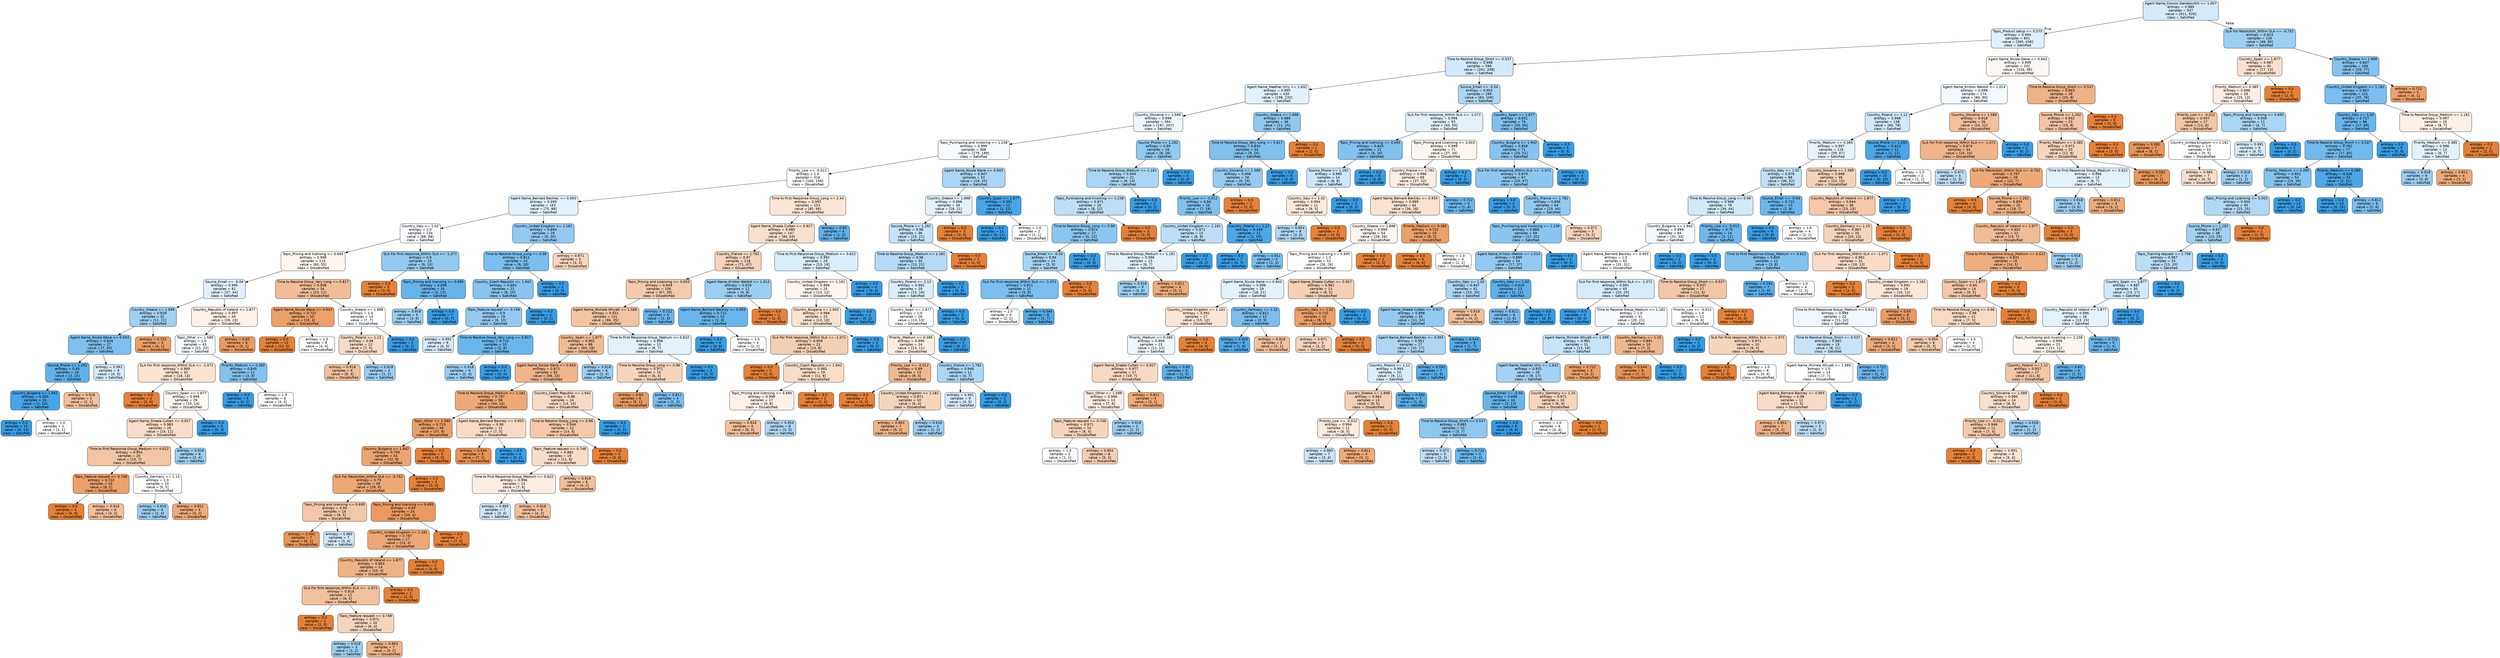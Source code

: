 digraph Tree {
node [shape=box, style="filled, rounded", color="black", fontname="helvetica"] ;
edge [fontname="helvetica"] ;
0 [label="Agent Name_Connor Danielovitch <= 1.007\nentropy = 0.989\nsamples = 937\nvalue = [411, 526]\nclass = Satisfied", fillcolor="#d4eaf9"] ;
1 [label="Topic_Product setup <= 0.575\nentropy = 0.994\nsamples = 801\nvalue = [365, 436]\nclass = Satisfied", fillcolor="#dfeffb"] ;
0 -> 1 [labeldistance=2.5, labelangle=45, headlabel="True"] ;
2 [label="Time to Resolve Group_Short <= 0.537\nentropy = 0.988\nsamples = 599\nvalue = [261, 338]\nclass = Satisfied", fillcolor="#d2e9f9"] ;
1 -> 2 ;
3 [label="Agent Name_Heather Urry <= 1.632\nentropy = 0.995\nsamples = 430\nvalue = [198, 232]\nclass = Satisfied", fillcolor="#e2f1fb"] ;
2 -> 3 ;
4 [label="Country_Slovenia <= 1.589\nentropy = 0.998\nsamples = 394\nvalue = [187, 207]\nclass = Satisfied", fillcolor="#ecf6fc"] ;
3 -> 4 ;
5 [label="Topic_Purchasing and invoicing <= 1.238\nentropy = 0.999\nsamples = 368\nvalue = [179, 189]\nclass = Satisfied", fillcolor="#f5fafe"] ;
4 -> 5 ;
6 [label="Priority_Low <= -0.012\nentropy = 1.0\nsamples = 316\nvalue = [160, 156]\nclass = Dissatisfied", fillcolor="#fefcfa"] ;
5 -> 6 ;
7 [label="Agent Name_Bernard Beckley <= 0.955\nentropy = 0.995\nsamples = 163\nvalue = [75, 88]\nclass = Satisfied", fillcolor="#e2f1fb"] ;
6 -> 7 ;
8 [label="Country_Italy <= 1.02\nentropy = 1.0\nsamples = 134\nvalue = [66, 68]\nclass = Satisfied", fillcolor="#f9fcfe"] ;
7 -> 8 ;
9 [label="Topic_Pricing and licensing <= 0.695\nentropy = 0.999\nsamples = 115\nvalue = [60, 55]\nclass = Dissatisfied", fillcolor="#fdf5ef"] ;
8 -> 9 ;
10 [label="Source_Email <= -0.04\nentropy = 0.995\nsamples = 81\nvalue = [37, 44]\nclass = Satisfied", fillcolor="#e0effb"] ;
9 -> 10 ;
11 [label="Country_Greece <= 1.898\nentropy = 0.928\nsamples = 32\nvalue = [11, 21]\nclass = Satisfied", fillcolor="#a1d0f3"] ;
10 -> 11 ;
12 [label="Agent Name_Nicola Wane <= 0.943\nentropy = 0.826\nsamples = 27\nvalue = [7, 20]\nclass = Satisfied", fillcolor="#7ebfee"] ;
11 -> 12 ;
13 [label="Source_Phone <= 1.292\nentropy = 0.65\nsamples = 18\nvalue = [3, 15]\nclass = Satisfied", fillcolor="#61b1ea"] ;
12 -> 13 ;
14 [label="Country_Bulgaria <= 1.942\nentropy = 0.353\nsamples = 15\nvalue = [1, 14]\nclass = Satisfied", fillcolor="#47a4e7"] ;
13 -> 14 ;
15 [label="entropy = 0.0\nsamples = 13\nvalue = [0, 13]\nclass = Satisfied", fillcolor="#399de5"] ;
14 -> 15 ;
16 [label="entropy = 1.0\nsamples = 2\nvalue = [1, 1]\nclass = Dissatisfied", fillcolor="#ffffff"] ;
14 -> 16 ;
17 [label="entropy = 0.918\nsamples = 3\nvalue = [2, 1]\nclass = Dissatisfied", fillcolor="#f2c09c"] ;
13 -> 17 ;
18 [label="entropy = 0.991\nsamples = 9\nvalue = [4, 5]\nclass = Satisfied", fillcolor="#d7ebfa"] ;
12 -> 18 ;
19 [label="entropy = 0.722\nsamples = 5\nvalue = [4, 1]\nclass = Dissatisfied", fillcolor="#eca06a"] ;
11 -> 19 ;
20 [label="Country_Republic of Ireland <= 1.877\nentropy = 0.997\nsamples = 49\nvalue = [26, 23]\nclass = Dissatisfied", fillcolor="#fcf0e8"] ;
10 -> 20 ;
21 [label="Topic_Other <= 1.589\nentropy = 1.0\nsamples = 43\nvalue = [21, 22]\nclass = Satisfied", fillcolor="#f6fbfe"] ;
20 -> 21 ;
22 [label="SLA For first response_Within SLA <= -1.071\nentropy = 0.989\nsamples = 32\nvalue = [18, 14]\nclass = Dissatisfied", fillcolor="#f9e3d3"] ;
21 -> 22 ;
23 [label="entropy = 0.0\nsamples = 3\nvalue = [3, 0]\nclass = Dissatisfied", fillcolor="#e58139"] ;
22 -> 23 ;
24 [label="Country_Spain <= 1.877\nentropy = 0.999\nsamples = 29\nvalue = [15, 14]\nclass = Dissatisfied", fillcolor="#fdf7f2"] ;
22 -> 24 ;
25 [label="Agent Name_Sheela Cutten <= 0.927\nentropy = 0.983\nsamples = 26\nvalue = [15, 11]\nclass = Dissatisfied", fillcolor="#f8ddca"] ;
24 -> 25 ;
26 [label="Time to First Response Group_Medium <= 0.622\nentropy = 0.934\nsamples = 20\nvalue = [13, 7]\nclass = Dissatisfied", fillcolor="#f3c5a4"] ;
25 -> 26 ;
27 [label="Topic_Feature request <= 0.748\nentropy = 0.722\nsamples = 10\nvalue = [8, 2]\nclass = Dissatisfied", fillcolor="#eca06a"] ;
26 -> 27 ;
28 [label="entropy = 0.0\nsamples = 4\nvalue = [4, 0]\nclass = Dissatisfied", fillcolor="#e58139"] ;
27 -> 28 ;
29 [label="entropy = 0.918\nsamples = 6\nvalue = [4, 2]\nclass = Dissatisfied", fillcolor="#f2c09c"] ;
27 -> 29 ;
30 [label="Country_Germany <= 1.15\nentropy = 1.0\nsamples = 10\nvalue = [5, 5]\nclass = Dissatisfied", fillcolor="#ffffff"] ;
26 -> 30 ;
31 [label="entropy = 0.918\nsamples = 6\nvalue = [2, 4]\nclass = Satisfied", fillcolor="#9ccef2"] ;
30 -> 31 ;
32 [label="entropy = 0.811\nsamples = 4\nvalue = [3, 1]\nclass = Dissatisfied", fillcolor="#eeab7b"] ;
30 -> 32 ;
33 [label="entropy = 0.918\nsamples = 6\nvalue = [2, 4]\nclass = Satisfied", fillcolor="#9ccef2"] ;
25 -> 33 ;
34 [label="entropy = 0.0\nsamples = 3\nvalue = [0, 3]\nclass = Satisfied", fillcolor="#399de5"] ;
24 -> 34 ;
35 [label="Priority_Medium <= 0.385\nentropy = 0.845\nsamples = 11\nvalue = [3, 8]\nclass = Satisfied", fillcolor="#83c2ef"] ;
21 -> 35 ;
36 [label="entropy = 0.0\nsamples = 5\nvalue = [0, 5]\nclass = Satisfied", fillcolor="#399de5"] ;
35 -> 36 ;
37 [label="entropy = 1.0\nsamples = 6\nvalue = [3, 3]\nclass = Dissatisfied", fillcolor="#ffffff"] ;
35 -> 37 ;
38 [label="entropy = 0.65\nsamples = 6\nvalue = [5, 1]\nclass = Dissatisfied", fillcolor="#ea9a61"] ;
20 -> 38 ;
39 [label="Time to Resolve Group_Very Long <= 0.817\nentropy = 0.908\nsamples = 34\nvalue = [23, 11]\nclass = Dissatisfied", fillcolor="#f1bd98"] ;
9 -> 39 ;
40 [label="Agent Name_Nicola Wane <= 0.943\nentropy = 0.722\nsamples = 20\nvalue = [16, 4]\nclass = Dissatisfied", fillcolor="#eca06a"] ;
39 -> 40 ;
41 [label="entropy = 0.0\nsamples = 12\nvalue = [12, 0]\nclass = Dissatisfied", fillcolor="#e58139"] ;
40 -> 41 ;
42 [label="entropy = 1.0\nsamples = 8\nvalue = [4, 4]\nclass = Dissatisfied", fillcolor="#ffffff"] ;
40 -> 42 ;
43 [label="Country_Greece <= 1.898\nentropy = 1.0\nsamples = 14\nvalue = [7, 7]\nclass = Dissatisfied", fillcolor="#ffffff"] ;
39 -> 43 ;
44 [label="Country_Poland <= 1.12\nentropy = 0.98\nsamples = 12\nvalue = [7, 5]\nclass = Dissatisfied", fillcolor="#f8dbc6"] ;
43 -> 44 ;
45 [label="entropy = 0.918\nsamples = 9\nvalue = [6, 3]\nclass = Dissatisfied", fillcolor="#f2c09c"] ;
44 -> 45 ;
46 [label="entropy = 0.918\nsamples = 3\nvalue = [1, 2]\nclass = Satisfied", fillcolor="#9ccef2"] ;
44 -> 46 ;
47 [label="entropy = 0.0\nsamples = 2\nvalue = [0, 2]\nclass = Satisfied", fillcolor="#399de5"] ;
43 -> 47 ;
48 [label="SLA For first response_Within SLA <= -1.071\nentropy = 0.9\nsamples = 19\nvalue = [6, 13]\nclass = Satisfied", fillcolor="#94caf1"] ;
8 -> 48 ;
49 [label="entropy = 0.0\nsamples = 3\nvalue = [3, 0]\nclass = Dissatisfied", fillcolor="#e58139"] ;
48 -> 49 ;
50 [label="Topic_Pricing and licensing <= 0.695\nentropy = 0.696\nsamples = 16\nvalue = [3, 13]\nclass = Satisfied", fillcolor="#67b4eb"] ;
48 -> 50 ;
51 [label="entropy = 0.918\nsamples = 9\nvalue = [3, 6]\nclass = Satisfied", fillcolor="#9ccef2"] ;
50 -> 51 ;
52 [label="entropy = 0.0\nsamples = 7\nvalue = [0, 7]\nclass = Satisfied", fillcolor="#399de5"] ;
50 -> 52 ;
53 [label="Country_United Kingdom <= 1.181\nentropy = 0.894\nsamples = 29\nvalue = [9, 20]\nclass = Satisfied", fillcolor="#92c9f1"] ;
7 -> 53 ;
54 [label="Time to Resolve Group_Long <= 0.96\nentropy = 0.811\nsamples = 24\nvalue = [6, 18]\nclass = Satisfied", fillcolor="#7bbeee"] ;
53 -> 54 ;
55 [label="Country_Czech Republic <= 1.942\nentropy = 0.863\nsamples = 21\nvalue = [6, 15]\nclass = Satisfied", fillcolor="#88c4ef"] ;
54 -> 55 ;
56 [label="Topic_Feature request <= 0.748\nentropy = 0.9\nsamples = 19\nvalue = [6, 13]\nclass = Satisfied", fillcolor="#94caf1"] ;
55 -> 56 ;
57 [label="entropy = 0.991\nsamples = 9\nvalue = [4, 5]\nclass = Satisfied", fillcolor="#d7ebfa"] ;
56 -> 57 ;
58 [label="Time to Resolve Group_Very Long <= 0.817\nentropy = 0.722\nsamples = 10\nvalue = [2, 8]\nclass = Satisfied", fillcolor="#6ab6ec"] ;
56 -> 58 ;
59 [label="entropy = 0.918\nsamples = 6\nvalue = [2, 4]\nclass = Satisfied", fillcolor="#9ccef2"] ;
58 -> 59 ;
60 [label="entropy = 0.0\nsamples = 4\nvalue = [0, 4]\nclass = Satisfied", fillcolor="#399de5"] ;
58 -> 60 ;
61 [label="entropy = 0.0\nsamples = 2\nvalue = [0, 2]\nclass = Satisfied", fillcolor="#399de5"] ;
55 -> 61 ;
62 [label="entropy = 0.0\nsamples = 3\nvalue = [0, 3]\nclass = Satisfied", fillcolor="#399de5"] ;
54 -> 62 ;
63 [label="entropy = 0.971\nsamples = 5\nvalue = [3, 2]\nclass = Dissatisfied", fillcolor="#f6d5bd"] ;
53 -> 63 ;
64 [label="Time to First Response Group_Long <= 2.44\nentropy = 0.991\nsamples = 153\nvalue = [85, 68]\nclass = Dissatisfied", fillcolor="#fae6d7"] ;
6 -> 64 ;
65 [label="Agent Name_Sheela Cutten <= 0.927\nentropy = 0.985\nsamples = 147\nvalue = [84, 63]\nclass = Dissatisfied", fillcolor="#f8e0ce"] ;
64 -> 65 ;
66 [label="Country_France <= 1.781\nentropy = 0.97\nsamples = 118\nvalue = [71, 47]\nclass = Dissatisfied", fillcolor="#f6d4bc"] ;
65 -> 66 ;
67 [label="Topic_Pricing and Licensing <= 3.003\nentropy = 0.949\nsamples = 106\nvalue = [67, 39]\nclass = Dissatisfied", fillcolor="#f4caac"] ;
66 -> 67 ;
68 [label="Agent Name_Michele Whyatt <= 1.589\nentropy = 0.931\nsamples = 101\nvalue = [66, 35]\nclass = Dissatisfied", fillcolor="#f3c4a2"] ;
67 -> 68 ;
69 [label="Country_Spain <= 1.877\nentropy = 0.902\nsamples = 88\nvalue = [60, 28]\nclass = Dissatisfied", fillcolor="#f1bc95"] ;
68 -> 69 ;
70 [label="Agent Name_Nicola Wane <= 0.943\nentropy = 0.872\nsamples = 82\nvalue = [58, 24]\nclass = Dissatisfied", fillcolor="#f0b58b"] ;
69 -> 70 ;
71 [label="Time to Resolve Group_Medium <= 1.181\nentropy = 0.797\nsamples = 58\nvalue = [44, 14]\nclass = Dissatisfied", fillcolor="#eda978"] ;
70 -> 71 ;
72 [label="Topic_Other <= 1.589\nentropy = 0.713\nsamples = 46\nvalue = [37, 9]\nclass = Dissatisfied", fillcolor="#eba069"] ;
71 -> 72 ;
73 [label="Country_Bulgaria <= 1.942\nentropy = 0.759\nsamples = 41\nvalue = [32, 9]\nclass = Dissatisfied", fillcolor="#eca471"] ;
72 -> 73 ;
74 [label="SLA For Resolution_Within SLA <= -0.752\nentropy = 0.79\nsamples = 38\nvalue = [29, 9]\nclass = Dissatisfied", fillcolor="#eda876"] ;
73 -> 74 ;
75 [label="Topic_Pricing and licensing <= 0.695\nentropy = 0.94\nsamples = 14\nvalue = [9, 5]\nclass = Dissatisfied", fillcolor="#f3c7a7"] ;
74 -> 75 ;
76 [label="entropy = 0.592\nsamples = 7\nvalue = [6, 1]\nclass = Dissatisfied", fillcolor="#e9965a"] ;
75 -> 76 ;
77 [label="entropy = 0.985\nsamples = 7\nvalue = [3, 4]\nclass = Satisfied", fillcolor="#cee6f8"] ;
75 -> 77 ;
78 [label="Topic_Pricing and licensing <= 0.695\nentropy = 0.65\nsamples = 24\nvalue = [20, 4]\nclass = Dissatisfied", fillcolor="#ea9a61"] ;
74 -> 78 ;
79 [label="Country_United Kingdom <= 1.181\nentropy = 0.787\nsamples = 17\nvalue = [13, 4]\nclass = Dissatisfied", fillcolor="#eda876"] ;
78 -> 79 ;
80 [label="Country_Republic of Ireland <= 1.877\nentropy = 0.863\nsamples = 14\nvalue = [10, 4]\nclass = Dissatisfied", fillcolor="#efb388"] ;
79 -> 80 ;
81 [label="SLA For first response_Within SLA <= -1.071\nentropy = 0.918\nsamples = 12\nvalue = [8, 4]\nclass = Dissatisfied", fillcolor="#f2c09c"] ;
80 -> 81 ;
82 [label="entropy = 0.0\nsamples = 2\nvalue = [2, 0]\nclass = Dissatisfied", fillcolor="#e58139"] ;
81 -> 82 ;
83 [label="Topic_Feature request <= 0.748\nentropy = 0.971\nsamples = 10\nvalue = [6, 4]\nclass = Dissatisfied", fillcolor="#f6d5bd"] ;
81 -> 83 ;
84 [label="entropy = 0.918\nsamples = 3\nvalue = [1, 2]\nclass = Satisfied", fillcolor="#9ccef2"] ;
83 -> 84 ;
85 [label="entropy = 0.863\nsamples = 7\nvalue = [5, 2]\nclass = Dissatisfied", fillcolor="#efb388"] ;
83 -> 85 ;
86 [label="entropy = 0.0\nsamples = 2\nvalue = [2, 0]\nclass = Dissatisfied", fillcolor="#e58139"] ;
80 -> 86 ;
87 [label="entropy = 0.0\nsamples = 3\nvalue = [3, 0]\nclass = Dissatisfied", fillcolor="#e58139"] ;
79 -> 87 ;
88 [label="entropy = 0.0\nsamples = 7\nvalue = [7, 0]\nclass = Dissatisfied", fillcolor="#e58139"] ;
78 -> 88 ;
89 [label="entropy = 0.0\nsamples = 3\nvalue = [3, 0]\nclass = Dissatisfied", fillcolor="#e58139"] ;
73 -> 89 ;
90 [label="entropy = 0.0\nsamples = 5\nvalue = [5, 0]\nclass = Dissatisfied", fillcolor="#e58139"] ;
72 -> 90 ;
91 [label="Agent Name_Bernard Beckley <= 0.955\nentropy = 0.98\nsamples = 12\nvalue = [7, 5]\nclass = Dissatisfied", fillcolor="#f8dbc6"] ;
71 -> 91 ;
92 [label="entropy = 0.544\nsamples = 8\nvalue = [7, 1]\nclass = Dissatisfied", fillcolor="#e99355"] ;
91 -> 92 ;
93 [label="entropy = 0.0\nsamples = 4\nvalue = [0, 4]\nclass = Satisfied", fillcolor="#399de5"] ;
91 -> 93 ;
94 [label="Country_Czech Republic <= 1.942\nentropy = 0.98\nsamples = 24\nvalue = [14, 10]\nclass = Dissatisfied", fillcolor="#f8dbc6"] ;
70 -> 94 ;
95 [label="Time to Resolve Group_Long <= 0.96\nentropy = 0.946\nsamples = 22\nvalue = [14, 8]\nclass = Dissatisfied", fillcolor="#f4c9aa"] ;
94 -> 95 ;
96 [label="Topic_Feature request <= 0.748\nentropy = 0.982\nsamples = 19\nvalue = [11, 8]\nclass = Dissatisfied", fillcolor="#f8ddc9"] ;
95 -> 96 ;
97 [label="Time to First Response Group_Medium <= 0.622\nentropy = 0.996\nsamples = 13\nvalue = [7, 6]\nclass = Dissatisfied", fillcolor="#fbede3"] ;
96 -> 97 ;
98 [label="entropy = 0.985\nsamples = 7\nvalue = [3, 4]\nclass = Satisfied", fillcolor="#cee6f8"] ;
97 -> 98 ;
99 [label="entropy = 0.918\nsamples = 6\nvalue = [4, 2]\nclass = Dissatisfied", fillcolor="#f2c09c"] ;
97 -> 99 ;
100 [label="entropy = 0.918\nsamples = 6\nvalue = [4, 2]\nclass = Dissatisfied", fillcolor="#f2c09c"] ;
96 -> 100 ;
101 [label="entropy = 0.0\nsamples = 3\nvalue = [3, 0]\nclass = Dissatisfied", fillcolor="#e58139"] ;
95 -> 101 ;
102 [label="entropy = 0.0\nsamples = 2\nvalue = [0, 2]\nclass = Satisfied", fillcolor="#399de5"] ;
94 -> 102 ;
103 [label="entropy = 0.918\nsamples = 6\nvalue = [2, 4]\nclass = Satisfied", fillcolor="#9ccef2"] ;
69 -> 103 ;
104 [label="Time to First Response Group_Medium <= 0.622\nentropy = 0.996\nsamples = 13\nvalue = [6, 7]\nclass = Satisfied", fillcolor="#e3f1fb"] ;
68 -> 104 ;
105 [label="Time to Resolve Group_Long <= 0.96\nentropy = 0.971\nsamples = 10\nvalue = [6, 4]\nclass = Dissatisfied", fillcolor="#f6d5bd"] ;
104 -> 105 ;
106 [label="entropy = 0.65\nsamples = 6\nvalue = [5, 1]\nclass = Dissatisfied", fillcolor="#ea9a61"] ;
105 -> 106 ;
107 [label="entropy = 0.811\nsamples = 4\nvalue = [1, 3]\nclass = Satisfied", fillcolor="#7bbeee"] ;
105 -> 107 ;
108 [label="entropy = 0.0\nsamples = 3\nvalue = [0, 3]\nclass = Satisfied", fillcolor="#399de5"] ;
104 -> 108 ;
109 [label="entropy = 0.722\nsamples = 5\nvalue = [1, 4]\nclass = Satisfied", fillcolor="#6ab6ec"] ;
67 -> 109 ;
110 [label="Agent Name_Kristos Westoll <= 1.014\nentropy = 0.918\nsamples = 12\nvalue = [4, 8]\nclass = Satisfied", fillcolor="#9ccef2"] ;
66 -> 110 ;
111 [label="Agent Name_Bernard Beckley <= 0.955\nentropy = 0.722\nsamples = 10\nvalue = [2, 8]\nclass = Satisfied", fillcolor="#6ab6ec"] ;
110 -> 111 ;
112 [label="entropy = 0.0\nsamples = 6\nvalue = [0, 6]\nclass = Satisfied", fillcolor="#399de5"] ;
111 -> 112 ;
113 [label="entropy = 1.0\nsamples = 4\nvalue = [2, 2]\nclass = Dissatisfied", fillcolor="#ffffff"] ;
111 -> 113 ;
114 [label="entropy = 0.0\nsamples = 2\nvalue = [2, 0]\nclass = Dissatisfied", fillcolor="#e58139"] ;
110 -> 114 ;
115 [label="Time to First Response Group_Medium <= 0.622\nentropy = 0.992\nsamples = 29\nvalue = [13, 16]\nclass = Satisfied", fillcolor="#daedfa"] ;
65 -> 115 ;
116 [label="Country_United Kingdom <= 1.181\nentropy = 0.999\nsamples = 25\nvalue = [13, 12]\nclass = Dissatisfied", fillcolor="#fdf5f0"] ;
115 -> 116 ;
117 [label="Country_Bulgaria <= 1.942\nentropy = 0.988\nsamples = 23\nvalue = [13, 10]\nclass = Dissatisfied", fillcolor="#f9e2d1"] ;
116 -> 117 ;
118 [label="SLA For first response_Within SLA <= -1.071\nentropy = 0.959\nsamples = 21\nvalue = [13, 8]\nclass = Dissatisfied", fillcolor="#f5cfb3"] ;
117 -> 118 ;
119 [label="entropy = 0.0\nsamples = 2\nvalue = [2, 0]\nclass = Dissatisfied", fillcolor="#e58139"] ;
118 -> 119 ;
120 [label="Country_Czech Republic <= 1.942\nentropy = 0.982\nsamples = 19\nvalue = [11, 8]\nclass = Dissatisfied", fillcolor="#f8ddc9"] ;
118 -> 120 ;
121 [label="Topic_Pricing and licensing <= 0.695\nentropy = 0.998\nsamples = 17\nvalue = [9, 8]\nclass = Dissatisfied", fillcolor="#fcf1e9"] ;
120 -> 121 ;
122 [label="entropy = 0.918\nsamples = 9\nvalue = [6, 3]\nclass = Dissatisfied", fillcolor="#f2c09c"] ;
121 -> 122 ;
123 [label="entropy = 0.954\nsamples = 8\nvalue = [3, 5]\nclass = Satisfied", fillcolor="#b0d8f5"] ;
121 -> 123 ;
124 [label="entropy = 0.0\nsamples = 2\nvalue = [2, 0]\nclass = Dissatisfied", fillcolor="#e58139"] ;
120 -> 124 ;
125 [label="entropy = 0.0\nsamples = 2\nvalue = [0, 2]\nclass = Satisfied", fillcolor="#399de5"] ;
117 -> 125 ;
126 [label="entropy = 0.0\nsamples = 2\nvalue = [0, 2]\nclass = Satisfied", fillcolor="#399de5"] ;
116 -> 126 ;
127 [label="entropy = 0.0\nsamples = 4\nvalue = [0, 4]\nclass = Satisfied", fillcolor="#399de5"] ;
115 -> 127 ;
128 [label="entropy = 0.65\nsamples = 6\nvalue = [1, 5]\nclass = Satisfied", fillcolor="#61b1ea"] ;
64 -> 128 ;
129 [label="Agent Name_Nicola Wane <= 0.943\nentropy = 0.947\nsamples = 52\nvalue = [19, 33]\nclass = Satisfied", fillcolor="#abd5f4"] ;
5 -> 129 ;
130 [label="Country_Greece <= 1.898\nentropy = 0.996\nsamples = 39\nvalue = [18, 21]\nclass = Satisfied", fillcolor="#e3f1fb"] ;
129 -> 130 ;
131 [label="Source_Phone <= 1.292\nentropy = 0.98\nsamples = 36\nvalue = [15, 21]\nclass = Satisfied", fillcolor="#c6e3f8"] ;
130 -> 131 ;
132 [label="Time to Resolve Group_Medium <= 1.181\nentropy = 0.96\nsamples = 34\nvalue = [13, 21]\nclass = Satisfied", fillcolor="#b4daf5"] ;
131 -> 132 ;
133 [label="Country_Poland <= 1.12\nentropy = 0.992\nsamples = 29\nvalue = [13, 16]\nclass = Satisfied", fillcolor="#daedfa"] ;
132 -> 133 ;
134 [label="Country_Spain <= 1.877\nentropy = 1.0\nsamples = 26\nvalue = [13, 13]\nclass = Dissatisfied", fillcolor="#ffffff"] ;
133 -> 134 ;
135 [label="Priority_Medium <= 0.385\nentropy = 0.995\nsamples = 24\nvalue = [13, 11]\nclass = Dissatisfied", fillcolor="#fbece1"] ;
134 -> 135 ;
136 [label="Priority_Low <= -0.012\nentropy = 0.89\nsamples = 13\nvalue = [9, 4]\nclass = Dissatisfied", fillcolor="#f1b991"] ;
135 -> 136 ;
137 [label="entropy = 0.0\nsamples = 3\nvalue = [3, 0]\nclass = Dissatisfied", fillcolor="#e58139"] ;
136 -> 137 ;
138 [label="Country_United Kingdom <= 1.181\nentropy = 0.971\nsamples = 10\nvalue = [6, 4]\nclass = Dissatisfied", fillcolor="#f6d5bd"] ;
136 -> 138 ;
139 [label="entropy = 0.863\nsamples = 7\nvalue = [5, 2]\nclass = Dissatisfied", fillcolor="#efb388"] ;
138 -> 139 ;
140 [label="entropy = 0.918\nsamples = 3\nvalue = [1, 2]\nclass = Satisfied", fillcolor="#9ccef2"] ;
138 -> 140 ;
141 [label="Country_France <= 1.781\nentropy = 0.946\nsamples = 11\nvalue = [4, 7]\nclass = Satisfied", fillcolor="#aad5f4"] ;
135 -> 141 ;
142 [label="entropy = 0.991\nsamples = 9\nvalue = [4, 5]\nclass = Satisfied", fillcolor="#d7ebfa"] ;
141 -> 142 ;
143 [label="entropy = 0.0\nsamples = 2\nvalue = [0, 2]\nclass = Satisfied", fillcolor="#399de5"] ;
141 -> 143 ;
144 [label="entropy = 0.0\nsamples = 2\nvalue = [0, 2]\nclass = Satisfied", fillcolor="#399de5"] ;
134 -> 144 ;
145 [label="entropy = 0.0\nsamples = 3\nvalue = [0, 3]\nclass = Satisfied", fillcolor="#399de5"] ;
133 -> 145 ;
146 [label="entropy = 0.0\nsamples = 5\nvalue = [0, 5]\nclass = Satisfied", fillcolor="#399de5"] ;
132 -> 146 ;
147 [label="entropy = 0.0\nsamples = 2\nvalue = [2, 0]\nclass = Dissatisfied", fillcolor="#e58139"] ;
131 -> 147 ;
148 [label="entropy = 0.0\nsamples = 3\nvalue = [3, 0]\nclass = Dissatisfied", fillcolor="#e58139"] ;
130 -> 148 ;
149 [label="Country_Spain <= 1.877\nentropy = 0.391\nsamples = 13\nvalue = [1, 12]\nclass = Satisfied", fillcolor="#49a5e7"] ;
129 -> 149 ;
150 [label="entropy = 0.0\nsamples = 11\nvalue = [0, 11]\nclass = Satisfied", fillcolor="#399de5"] ;
149 -> 150 ;
151 [label="entropy = 1.0\nsamples = 2\nvalue = [1, 1]\nclass = Dissatisfied", fillcolor="#ffffff"] ;
149 -> 151 ;
152 [label="Source_Phone <= 1.292\nentropy = 0.89\nsamples = 26\nvalue = [8, 18]\nclass = Satisfied", fillcolor="#91c9f1"] ;
4 -> 152 ;
153 [label="Time to Resolve Group_Medium <= 1.181\nentropy = 0.946\nsamples = 22\nvalue = [8, 14]\nclass = Satisfied", fillcolor="#aad5f4"] ;
152 -> 153 ;
154 [label="Topic_Purchasing and invoicing <= 1.238\nentropy = 0.971\nsamples = 20\nvalue = [8, 12]\nclass = Satisfied", fillcolor="#bddef6"] ;
153 -> 154 ;
155 [label="Time to Resolve Group_Long <= 0.96\nentropy = 0.874\nsamples = 17\nvalue = [5, 12]\nclass = Satisfied", fillcolor="#8bc6f0"] ;
154 -> 155 ;
156 [label="Source_Email <= -0.04\nentropy = 0.94\nsamples = 14\nvalue = [5, 9]\nclass = Satisfied", fillcolor="#a7d3f3"] ;
155 -> 156 ;
157 [label="SLA For first response_Within SLA <= -1.071\nentropy = 0.811\nsamples = 12\nvalue = [3, 9]\nclass = Satisfied", fillcolor="#7bbeee"] ;
156 -> 157 ;
158 [label="entropy = 1.0\nsamples = 4\nvalue = [2, 2]\nclass = Dissatisfied", fillcolor="#ffffff"] ;
157 -> 158 ;
159 [label="entropy = 0.544\nsamples = 8\nvalue = [1, 7]\nclass = Satisfied", fillcolor="#55abe9"] ;
157 -> 159 ;
160 [label="entropy = 0.0\nsamples = 2\nvalue = [2, 0]\nclass = Dissatisfied", fillcolor="#e58139"] ;
156 -> 160 ;
161 [label="entropy = 0.0\nsamples = 3\nvalue = [0, 3]\nclass = Satisfied", fillcolor="#399de5"] ;
155 -> 161 ;
162 [label="entropy = 0.0\nsamples = 3\nvalue = [3, 0]\nclass = Dissatisfied", fillcolor="#e58139"] ;
154 -> 162 ;
163 [label="entropy = 0.0\nsamples = 2\nvalue = [0, 2]\nclass = Satisfied", fillcolor="#399de5"] ;
153 -> 163 ;
164 [label="entropy = 0.0\nsamples = 4\nvalue = [0, 4]\nclass = Satisfied", fillcolor="#399de5"] ;
152 -> 164 ;
165 [label="Country_Greece <= 1.898\nentropy = 0.888\nsamples = 36\nvalue = [11, 25]\nclass = Satisfied", fillcolor="#90c8f0"] ;
3 -> 165 ;
166 [label="Time to Resolve Group_Very Long <= 0.817\nentropy = 0.834\nsamples = 34\nvalue = [9, 25]\nclass = Satisfied", fillcolor="#80c0ee"] ;
165 -> 166 ;
167 [label="Country_Slovenia <= 1.589\nentropy = 0.906\nsamples = 28\nvalue = [9, 19]\nclass = Satisfied", fillcolor="#97cbf1"] ;
166 -> 167 ;
168 [label="Priority_Low <= -0.012\nentropy = 0.84\nsamples = 26\nvalue = [7, 19]\nclass = Satisfied", fillcolor="#82c1ef"] ;
167 -> 168 ;
169 [label="Country_United Kingdom <= 1.181\nentropy = 0.971\nsamples = 15\nvalue = [6, 9]\nclass = Satisfied", fillcolor="#bddef6"] ;
168 -> 169 ;
170 [label="Time to Resolve Group_Medium <= 1.181\nentropy = 0.996\nsamples = 13\nvalue = [6, 7]\nclass = Satisfied", fillcolor="#e3f1fb"] ;
169 -> 170 ;
171 [label="entropy = 0.918\nsamples = 9\nvalue = [3, 6]\nclass = Satisfied", fillcolor="#9ccef2"] ;
170 -> 171 ;
172 [label="entropy = 0.811\nsamples = 4\nvalue = [3, 1]\nclass = Dissatisfied", fillcolor="#eeab7b"] ;
170 -> 172 ;
173 [label="entropy = 0.0\nsamples = 2\nvalue = [0, 2]\nclass = Satisfied", fillcolor="#399de5"] ;
169 -> 173 ;
174 [label="Country_Poland <= 1.12\nentropy = 0.439\nsamples = 11\nvalue = [1, 10]\nclass = Satisfied", fillcolor="#4da7e8"] ;
168 -> 174 ;
175 [label="entropy = 0.0\nsamples = 7\nvalue = [0, 7]\nclass = Satisfied", fillcolor="#399de5"] ;
174 -> 175 ;
176 [label="entropy = 0.811\nsamples = 4\nvalue = [1, 3]\nclass = Satisfied", fillcolor="#7bbeee"] ;
174 -> 176 ;
177 [label="entropy = 0.0\nsamples = 2\nvalue = [2, 0]\nclass = Dissatisfied", fillcolor="#e58139"] ;
167 -> 177 ;
178 [label="entropy = 0.0\nsamples = 6\nvalue = [0, 6]\nclass = Satisfied", fillcolor="#399de5"] ;
166 -> 178 ;
179 [label="entropy = 0.0\nsamples = 2\nvalue = [2, 0]\nclass = Dissatisfied", fillcolor="#e58139"] ;
165 -> 179 ;
180 [label="Source_Email <= -0.04\nentropy = 0.953\nsamples = 169\nvalue = [63, 106]\nclass = Satisfied", fillcolor="#afd7f4"] ;
2 -> 180 ;
181 [label="SLA For first response_Within SLA <= -1.071\nentropy = 0.996\nsamples = 93\nvalue = [43, 50]\nclass = Satisfied", fillcolor="#e3f1fb"] ;
180 -> 181 ;
182 [label="Topic_Pricing and licensing <= 0.695\nentropy = 0.845\nsamples = 22\nvalue = [6, 16]\nclass = Satisfied", fillcolor="#83c2ef"] ;
181 -> 182 ;
183 [label="Source_Phone <= 1.292\nentropy = 0.985\nsamples = 14\nvalue = [6, 8]\nclass = Satisfied", fillcolor="#cee6f8"] ;
182 -> 183 ;
184 [label="Country_Italy <= 1.02\nentropy = 0.994\nsamples = 11\nvalue = [6, 5]\nclass = Dissatisfied", fillcolor="#fbeade"] ;
183 -> 184 ;
185 [label="entropy = 0.954\nsamples = 8\nvalue = [3, 5]\nclass = Satisfied", fillcolor="#b0d8f5"] ;
184 -> 185 ;
186 [label="entropy = 0.0\nsamples = 3\nvalue = [3, 0]\nclass = Dissatisfied", fillcolor="#e58139"] ;
184 -> 186 ;
187 [label="entropy = 0.0\nsamples = 3\nvalue = [0, 3]\nclass = Satisfied", fillcolor="#399de5"] ;
183 -> 187 ;
188 [label="entropy = 0.0\nsamples = 8\nvalue = [0, 8]\nclass = Satisfied", fillcolor="#399de5"] ;
182 -> 188 ;
189 [label="Topic_Pricing and Licensing <= 3.003\nentropy = 0.999\nsamples = 71\nvalue = [37, 34]\nclass = Dissatisfied", fillcolor="#fdf5ef"] ;
181 -> 189 ;
190 [label="Country_France <= 1.781\nentropy = 0.996\nsamples = 69\nvalue = [37, 32]\nclass = Dissatisfied", fillcolor="#fbeee4"] ;
189 -> 190 ;
191 [label="Agent Name_Bernard Beckley <= 0.955\nentropy = 0.989\nsamples = 64\nvalue = [36, 28]\nclass = Dissatisfied", fillcolor="#f9e3d3"] ;
190 -> 191 ;
192 [label="Country_Greece <= 1.898\nentropy = 0.999\nsamples = 54\nvalue = [28, 26]\nclass = Dissatisfied", fillcolor="#fdf6f1"] ;
191 -> 192 ;
193 [label="Topic_Pricing and licensing <= 0.695\nentropy = 1.0\nsamples = 52\nvalue = [26, 26]\nclass = Dissatisfied", fillcolor="#ffffff"] ;
192 -> 193 ;
194 [label="Agent Name_Nicola Wane <= 0.943\nentropy = 0.996\nsamples = 39\nvalue = [18, 21]\nclass = Satisfied", fillcolor="#e3f1fb"] ;
193 -> 194 ;
195 [label="Country_United Kingdom <= 1.181\nentropy = 0.991\nsamples = 27\nvalue = [15, 12]\nclass = Dissatisfied", fillcolor="#fae6d7"] ;
194 -> 195 ;
196 [label="Priority_Medium <= 0.385\nentropy = 0.999\nsamples = 23\nvalue = [11, 12]\nclass = Satisfied", fillcolor="#eff7fd"] ;
195 -> 196 ;
197 [label="Agent Name_Sheela Cutten <= 0.927\nentropy = 0.977\nsamples = 17\nvalue = [10, 7]\nclass = Dissatisfied", fillcolor="#f7d9c4"] ;
196 -> 197 ;
198 [label="Topic_Other <= 1.589\nentropy = 0.996\nsamples = 13\nvalue = [7, 6]\nclass = Dissatisfied", fillcolor="#fbede3"] ;
197 -> 198 ;
199 [label="Topic_Feature request <= 0.748\nentropy = 0.971\nsamples = 10\nvalue = [6, 4]\nclass = Dissatisfied", fillcolor="#f6d5bd"] ;
198 -> 199 ;
200 [label="entropy = 1.0\nsamples = 2\nvalue = [1, 1]\nclass = Dissatisfied", fillcolor="#ffffff"] ;
199 -> 200 ;
201 [label="entropy = 0.954\nsamples = 8\nvalue = [5, 3]\nclass = Dissatisfied", fillcolor="#f5cdb0"] ;
199 -> 201 ;
202 [label="entropy = 0.918\nsamples = 3\nvalue = [1, 2]\nclass = Satisfied", fillcolor="#9ccef2"] ;
198 -> 202 ;
203 [label="entropy = 0.811\nsamples = 4\nvalue = [3, 1]\nclass = Dissatisfied", fillcolor="#eeab7b"] ;
197 -> 203 ;
204 [label="entropy = 0.65\nsamples = 6\nvalue = [1, 5]\nclass = Satisfied", fillcolor="#61b1ea"] ;
196 -> 204 ;
205 [label="entropy = 0.0\nsamples = 4\nvalue = [4, 0]\nclass = Dissatisfied", fillcolor="#e58139"] ;
195 -> 205 ;
206 [label="Country_Germany <= 1.15\nentropy = 0.811\nsamples = 12\nvalue = [3, 9]\nclass = Satisfied", fillcolor="#7bbeee"] ;
194 -> 206 ;
207 [label="entropy = 0.503\nsamples = 9\nvalue = [1, 8]\nclass = Satisfied", fillcolor="#52a9e8"] ;
206 -> 207 ;
208 [label="entropy = 0.918\nsamples = 3\nvalue = [2, 1]\nclass = Dissatisfied", fillcolor="#f2c09c"] ;
206 -> 208 ;
209 [label="Agent Name_Sheela Cutten <= 0.927\nentropy = 0.961\nsamples = 13\nvalue = [8, 5]\nclass = Dissatisfied", fillcolor="#f5d0b5"] ;
193 -> 209 ;
210 [label="Country_Italy <= 1.02\nentropy = 0.722\nsamples = 10\nvalue = [8, 2]\nclass = Dissatisfied", fillcolor="#eca06a"] ;
209 -> 210 ;
211 [label="entropy = 0.971\nsamples = 5\nvalue = [3, 2]\nclass = Dissatisfied", fillcolor="#f6d5bd"] ;
210 -> 211 ;
212 [label="entropy = 0.0\nsamples = 5\nvalue = [5, 0]\nclass = Dissatisfied", fillcolor="#e58139"] ;
210 -> 212 ;
213 [label="entropy = 0.0\nsamples = 3\nvalue = [0, 3]\nclass = Satisfied", fillcolor="#399de5"] ;
209 -> 213 ;
214 [label="entropy = 0.0\nsamples = 2\nvalue = [2, 0]\nclass = Dissatisfied", fillcolor="#e58139"] ;
192 -> 214 ;
215 [label="Priority_Medium <= 0.385\nentropy = 0.722\nsamples = 10\nvalue = [8, 2]\nclass = Dissatisfied", fillcolor="#eca06a"] ;
191 -> 215 ;
216 [label="entropy = 0.0\nsamples = 6\nvalue = [6, 0]\nclass = Dissatisfied", fillcolor="#e58139"] ;
215 -> 216 ;
217 [label="entropy = 1.0\nsamples = 4\nvalue = [2, 2]\nclass = Dissatisfied", fillcolor="#ffffff"] ;
215 -> 217 ;
218 [label="entropy = 0.722\nsamples = 5\nvalue = [1, 4]\nclass = Satisfied", fillcolor="#6ab6ec"] ;
190 -> 218 ;
219 [label="entropy = 0.0\nsamples = 2\nvalue = [0, 2]\nclass = Satisfied", fillcolor="#399de5"] ;
189 -> 219 ;
220 [label="Country_Spain <= 1.877\nentropy = 0.831\nsamples = 76\nvalue = [20, 56]\nclass = Satisfied", fillcolor="#80c0ee"] ;
180 -> 220 ;
221 [label="Country_Bulgaria <= 1.942\nentropy = 0.858\nsamples = 71\nvalue = [20, 51]\nclass = Satisfied", fillcolor="#87c3ef"] ;
220 -> 221 ;
222 [label="SLA For first response_Within SLA <= -1.071\nentropy = 0.879\nsamples = 67\nvalue = [20, 47]\nclass = Satisfied", fillcolor="#8dc7f0"] ;
221 -> 222 ;
223 [label="entropy = 0.0\nsamples = 3\nvalue = [0, 3]\nclass = Satisfied", fillcolor="#399de5"] ;
222 -> 223 ;
224 [label="Country_France <= 1.781\nentropy = 0.896\nsamples = 64\nvalue = [20, 44]\nclass = Satisfied", fillcolor="#93caf1"] ;
222 -> 224 ;
225 [label="Topic_Purchasing and invoicing <= 1.238\nentropy = 0.866\nsamples = 59\nvalue = [17, 42]\nclass = Satisfied", fillcolor="#89c5f0"] ;
224 -> 225 ;
226 [label="Agent Name_Kristos Westoll <= 1.014\nentropy = 0.899\nsamples = 54\nvalue = [17, 37]\nclass = Satisfied", fillcolor="#94caf1"] ;
225 -> 226 ;
227 [label="Country_Italy <= 1.02\nentropy = 0.947\nsamples = 41\nvalue = [15, 26]\nclass = Satisfied", fillcolor="#abd6f4"] ;
226 -> 227 ;
228 [label="Agent Name_Sheela Cutten <= 0.927\nentropy = 0.898\nsamples = 35\nvalue = [11, 24]\nclass = Satisfied", fillcolor="#94caf1"] ;
227 -> 228 ;
229 [label="Agent Name_Bernard Beckley <= 0.955\nentropy = 0.951\nsamples = 27\nvalue = [10, 17]\nclass = Satisfied", fillcolor="#add7f4"] ;
228 -> 229 ;
230 [label="Country_Poland <= 1.12\nentropy = 0.993\nsamples = 20\nvalue = [9, 11]\nclass = Satisfied", fillcolor="#dbedfa"] ;
229 -> 230 ;
231 [label="Country_Greece <= 1.898\nentropy = 0.961\nsamples = 13\nvalue = [8, 5]\nclass = Dissatisfied", fillcolor="#f5d0b5"] ;
230 -> 231 ;
232 [label="Priority_Low <= -0.012\nentropy = 0.994\nsamples = 11\nvalue = [6, 5]\nclass = Dissatisfied", fillcolor="#fbeade"] ;
231 -> 232 ;
233 [label="entropy = 0.985\nsamples = 7\nvalue = [3, 4]\nclass = Satisfied", fillcolor="#cee6f8"] ;
232 -> 233 ;
234 [label="entropy = 0.811\nsamples = 4\nvalue = [3, 1]\nclass = Dissatisfied", fillcolor="#eeab7b"] ;
232 -> 234 ;
235 [label="entropy = 0.0\nsamples = 2\nvalue = [2, 0]\nclass = Dissatisfied", fillcolor="#e58139"] ;
231 -> 235 ;
236 [label="entropy = 0.592\nsamples = 7\nvalue = [1, 6]\nclass = Satisfied", fillcolor="#5aade9"] ;
230 -> 236 ;
237 [label="entropy = 0.592\nsamples = 7\nvalue = [1, 6]\nclass = Satisfied", fillcolor="#5aade9"] ;
229 -> 237 ;
238 [label="entropy = 0.544\nsamples = 8\nvalue = [1, 7]\nclass = Satisfied", fillcolor="#55abe9"] ;
228 -> 238 ;
239 [label="entropy = 0.918\nsamples = 6\nvalue = [4, 2]\nclass = Dissatisfied", fillcolor="#f2c09c"] ;
227 -> 239 ;
240 [label="Country_Italy <= 1.02\nentropy = 0.619\nsamples = 13\nvalue = [2, 11]\nclass = Satisfied", fillcolor="#5dafea"] ;
226 -> 240 ;
241 [label="entropy = 0.811\nsamples = 8\nvalue = [2, 6]\nclass = Satisfied", fillcolor="#7bbeee"] ;
240 -> 241 ;
242 [label="entropy = 0.0\nsamples = 5\nvalue = [0, 5]\nclass = Satisfied", fillcolor="#399de5"] ;
240 -> 242 ;
243 [label="entropy = 0.0\nsamples = 5\nvalue = [0, 5]\nclass = Satisfied", fillcolor="#399de5"] ;
225 -> 243 ;
244 [label="entropy = 0.971\nsamples = 5\nvalue = [3, 2]\nclass = Dissatisfied", fillcolor="#f6d5bd"] ;
224 -> 244 ;
245 [label="entropy = 0.0\nsamples = 4\nvalue = [0, 4]\nclass = Satisfied", fillcolor="#399de5"] ;
221 -> 245 ;
246 [label="entropy = 0.0\nsamples = 5\nvalue = [0, 5]\nclass = Satisfied", fillcolor="#399de5"] ;
220 -> 246 ;
247 [label="Agent Name_Nicola Wane <= 0.943\nentropy = 0.999\nsamples = 202\nvalue = [104, 98]\nclass = Dissatisfied", fillcolor="#fef8f4"] ;
1 -> 247 ;
248 [label="Agent Name_Kristos Westoll <= 1.014\nentropy = 0.999\nsamples = 174\nvalue = [84, 90]\nclass = Satisfied", fillcolor="#f2f8fd"] ;
247 -> 248 ;
249 [label="Country_Poland <= 1.12\nentropy = 0.988\nsamples = 138\nvalue = [60, 78]\nclass = Satisfied", fillcolor="#d1e8f9"] ;
248 -> 249 ;
250 [label="Priority_Medium <= 0.385\nentropy = 0.997\nsamples = 126\nvalue = [59, 67]\nclass = Satisfied", fillcolor="#e7f3fc"] ;
249 -> 250 ;
251 [label="Country_Italy <= 1.02\nentropy = 0.976\nsamples = 88\nvalue = [36, 52]\nclass = Satisfied", fillcolor="#c2e1f7"] ;
250 -> 251 ;
252 [label="Time to Resolve Group_Long <= 0.96\nentropy = 0.988\nsamples = 78\nvalue = [34, 44]\nclass = Satisfied", fillcolor="#d2e9f9"] ;
251 -> 252 ;
253 [label="Country_Bulgaria <= 1.942\nentropy = 0.999\nsamples = 64\nvalue = [31, 33]\nclass = Satisfied", fillcolor="#f3f9fd"] ;
252 -> 253 ;
254 [label="Agent Name_Bernard Beckley <= 0.955\nentropy = 1.0\nsamples = 62\nvalue = [31, 31]\nclass = Dissatisfied", fillcolor="#ffffff"] ;
253 -> 254 ;
255 [label="SLA For first response_Within SLA <= -1.071\nentropy = 0.991\nsamples = 45\nvalue = [20, 25]\nclass = Satisfied", fillcolor="#d7ebfa"] ;
254 -> 255 ;
256 [label="entropy = 0.0\nsamples = 4\nvalue = [0, 4]\nclass = Satisfied", fillcolor="#399de5"] ;
255 -> 256 ;
257 [label="Time to Resolve Group_Medium <= 1.181\nentropy = 1.0\nsamples = 41\nvalue = [20, 21]\nclass = Satisfied", fillcolor="#f6fafe"] ;
255 -> 257 ;
258 [label="Agent Name_Michele Whyatt <= 1.589\nentropy = 0.981\nsamples = 31\nvalue = [13, 18]\nclass = Satisfied", fillcolor="#c8e4f8"] ;
257 -> 258 ;
259 [label="Agent Name_Heather Urry <= 1.632\nentropy = 0.931\nsamples = 26\nvalue = [9, 17]\nclass = Satisfied", fillcolor="#a2d1f3"] ;
258 -> 259 ;
260 [label="Source_Email <= -0.04\nentropy = 0.696\nsamples = 16\nvalue = [3, 13]\nclass = Satisfied", fillcolor="#67b4eb"] ;
259 -> 260 ;
261 [label="Time to Resolve Group_Short <= 0.537\nentropy = 0.881\nsamples = 10\nvalue = [3, 7]\nclass = Satisfied", fillcolor="#8ec7f0"] ;
260 -> 261 ;
262 [label="entropy = 0.971\nsamples = 5\nvalue = [2, 3]\nclass = Satisfied", fillcolor="#bddef6"] ;
261 -> 262 ;
263 [label="entropy = 0.722\nsamples = 5\nvalue = [1, 4]\nclass = Satisfied", fillcolor="#6ab6ec"] ;
261 -> 263 ;
264 [label="entropy = 0.0\nsamples = 6\nvalue = [0, 6]\nclass = Satisfied", fillcolor="#399de5"] ;
260 -> 264 ;
265 [label="Country_Germany <= 1.15\nentropy = 0.971\nsamples = 10\nvalue = [6, 4]\nclass = Dissatisfied", fillcolor="#f6d5bd"] ;
259 -> 265 ;
266 [label="entropy = 1.0\nsamples = 8\nvalue = [4, 4]\nclass = Dissatisfied", fillcolor="#ffffff"] ;
265 -> 266 ;
267 [label="entropy = 0.0\nsamples = 2\nvalue = [2, 0]\nclass = Dissatisfied", fillcolor="#e58139"] ;
265 -> 267 ;
268 [label="entropy = 0.722\nsamples = 5\nvalue = [4, 1]\nclass = Dissatisfied", fillcolor="#eca06a"] ;
258 -> 268 ;
269 [label="Country_Germany <= 1.15\nentropy = 0.881\nsamples = 10\nvalue = [7, 3]\nclass = Dissatisfied", fillcolor="#f0b78e"] ;
257 -> 269 ;
270 [label="entropy = 0.544\nsamples = 8\nvalue = [7, 1]\nclass = Dissatisfied", fillcolor="#e99355"] ;
269 -> 270 ;
271 [label="entropy = 0.0\nsamples = 2\nvalue = [0, 2]\nclass = Satisfied", fillcolor="#399de5"] ;
269 -> 271 ;
272 [label="Time to Resolve Group_Short <= 0.537\nentropy = 0.937\nsamples = 17\nvalue = [11, 6]\nclass = Dissatisfied", fillcolor="#f3c6a5"] ;
254 -> 272 ;
273 [label="Priority_Low <= -0.012\nentropy = 1.0\nsamples = 12\nvalue = [6, 6]\nclass = Dissatisfied", fillcolor="#ffffff"] ;
272 -> 273 ;
274 [label="entropy = 0.0\nsamples = 2\nvalue = [0, 2]\nclass = Satisfied", fillcolor="#399de5"] ;
273 -> 274 ;
275 [label="SLA For first response_Within SLA <= -1.071\nentropy = 0.971\nsamples = 10\nvalue = [6, 4]\nclass = Dissatisfied", fillcolor="#f6d5bd"] ;
273 -> 275 ;
276 [label="entropy = 0.0\nsamples = 2\nvalue = [2, 0]\nclass = Dissatisfied", fillcolor="#e58139"] ;
275 -> 276 ;
277 [label="entropy = 1.0\nsamples = 8\nvalue = [4, 4]\nclass = Dissatisfied", fillcolor="#ffffff"] ;
275 -> 277 ;
278 [label="entropy = 0.0\nsamples = 5\nvalue = [5, 0]\nclass = Dissatisfied", fillcolor="#e58139"] ;
272 -> 278 ;
279 [label="entropy = 0.0\nsamples = 2\nvalue = [0, 2]\nclass = Satisfied", fillcolor="#399de5"] ;
253 -> 279 ;
280 [label="Priority_Low <= -0.012\nentropy = 0.75\nsamples = 14\nvalue = [3, 11]\nclass = Satisfied", fillcolor="#6fb8ec"] ;
252 -> 280 ;
281 [label="entropy = 0.0\nsamples = 3\nvalue = [0, 3]\nclass = Satisfied", fillcolor="#399de5"] ;
280 -> 281 ;
282 [label="Time to First Response Group_Medium <= 0.622\nentropy = 0.845\nsamples = 11\nvalue = [3, 8]\nclass = Satisfied", fillcolor="#83c2ef"] ;
280 -> 282 ;
283 [label="entropy = 0.592\nsamples = 7\nvalue = [1, 6]\nclass = Satisfied", fillcolor="#5aade9"] ;
282 -> 283 ;
284 [label="entropy = 1.0\nsamples = 4\nvalue = [2, 2]\nclass = Dissatisfied", fillcolor="#ffffff"] ;
282 -> 284 ;
285 [label="Source_Email <= -0.04\nentropy = 0.722\nsamples = 10\nvalue = [2, 8]\nclass = Satisfied", fillcolor="#6ab6ec"] ;
251 -> 285 ;
286 [label="entropy = 0.0\nsamples = 6\nvalue = [0, 6]\nclass = Satisfied", fillcolor="#399de5"] ;
285 -> 286 ;
287 [label="entropy = 1.0\nsamples = 4\nvalue = [2, 2]\nclass = Dissatisfied", fillcolor="#ffffff"] ;
285 -> 287 ;
288 [label="Country_Slovenia <= 1.589\nentropy = 0.968\nsamples = 38\nvalue = [23, 15]\nclass = Dissatisfied", fillcolor="#f6d3ba"] ;
250 -> 288 ;
289 [label="Country_Republic of Ireland <= 1.877\nentropy = 0.944\nsamples = 36\nvalue = [23, 13]\nclass = Dissatisfied", fillcolor="#f4c8a9"] ;
288 -> 289 ;
290 [label="Country_Germany <= 1.15\nentropy = 0.967\nsamples = 33\nvalue = [20, 13]\nclass = Dissatisfied", fillcolor="#f6d3ba"] ;
289 -> 290 ;
291 [label="SLA For first response_Within SLA <= -1.071\nentropy = 0.981\nsamples = 31\nvalue = [18, 13]\nclass = Dissatisfied", fillcolor="#f8dcc8"] ;
290 -> 291 ;
292 [label="entropy = 0.0\nsamples = 2\nvalue = [2, 0]\nclass = Dissatisfied", fillcolor="#e58139"] ;
291 -> 292 ;
293 [label="Country_United Kingdom <= 1.181\nentropy = 0.992\nsamples = 29\nvalue = [16, 13]\nclass = Dissatisfied", fillcolor="#fae7da"] ;
291 -> 293 ;
294 [label="Time to First Response Group_Medium <= 0.622\nentropy = 0.999\nsamples = 23\nvalue = [11, 12]\nclass = Satisfied", fillcolor="#eff7fd"] ;
293 -> 294 ;
295 [label="Time to Resolve Group_Short <= 0.537\nentropy = 0.982\nsamples = 19\nvalue = [8, 11]\nclass = Satisfied", fillcolor="#c9e4f8"] ;
294 -> 295 ;
296 [label="Agent Name_Michele Whyatt <= 1.589\nentropy = 1.0\nsamples = 14\nvalue = [7, 7]\nclass = Dissatisfied", fillcolor="#ffffff"] ;
295 -> 296 ;
297 [label="Agent Name_Bernard Beckley <= 0.955\nentropy = 0.98\nsamples = 12\nvalue = [7, 5]\nclass = Dissatisfied", fillcolor="#f8dbc6"] ;
296 -> 297 ;
298 [label="entropy = 0.863\nsamples = 7\nvalue = [5, 2]\nclass = Dissatisfied", fillcolor="#efb388"] ;
297 -> 298 ;
299 [label="entropy = 0.971\nsamples = 5\nvalue = [2, 3]\nclass = Satisfied", fillcolor="#bddef6"] ;
297 -> 299 ;
300 [label="entropy = 0.0\nsamples = 2\nvalue = [0, 2]\nclass = Satisfied", fillcolor="#399de5"] ;
296 -> 300 ;
301 [label="entropy = 0.722\nsamples = 5\nvalue = [1, 4]\nclass = Satisfied", fillcolor="#6ab6ec"] ;
295 -> 301 ;
302 [label="entropy = 0.811\nsamples = 4\nvalue = [3, 1]\nclass = Dissatisfied", fillcolor="#eeab7b"] ;
294 -> 302 ;
303 [label="entropy = 0.65\nsamples = 6\nvalue = [5, 1]\nclass = Dissatisfied", fillcolor="#ea9a61"] ;
293 -> 303 ;
304 [label="entropy = 0.0\nsamples = 2\nvalue = [2, 0]\nclass = Dissatisfied", fillcolor="#e58139"] ;
290 -> 304 ;
305 [label="entropy = 0.0\nsamples = 3\nvalue = [3, 0]\nclass = Dissatisfied", fillcolor="#e58139"] ;
289 -> 305 ;
306 [label="entropy = 0.0\nsamples = 2\nvalue = [0, 2]\nclass = Satisfied", fillcolor="#399de5"] ;
288 -> 306 ;
307 [label="Source_Phone <= 1.292\nentropy = 0.414\nsamples = 12\nvalue = [1, 11]\nclass = Satisfied", fillcolor="#4ba6e7"] ;
249 -> 307 ;
308 [label="entropy = 0.0\nsamples = 10\nvalue = [0, 10]\nclass = Satisfied", fillcolor="#399de5"] ;
307 -> 308 ;
309 [label="entropy = 1.0\nsamples = 2\nvalue = [1, 1]\nclass = Dissatisfied", fillcolor="#ffffff"] ;
307 -> 309 ;
310 [label="Country_Slovenia <= 1.589\nentropy = 0.918\nsamples = 36\nvalue = [24, 12]\nclass = Dissatisfied", fillcolor="#f2c09c"] ;
248 -> 310 ;
311 [label="SLA For first response_Within SLA <= -1.071\nentropy = 0.874\nsamples = 34\nvalue = [24, 10]\nclass = Dissatisfied", fillcolor="#f0b58b"] ;
310 -> 311 ;
312 [label="entropy = 0.971\nsamples = 5\nvalue = [2, 3]\nclass = Satisfied", fillcolor="#bddef6"] ;
311 -> 312 ;
313 [label="SLA For Resolution_Within SLA <= -0.752\nentropy = 0.797\nsamples = 29\nvalue = [22, 7]\nclass = Dissatisfied", fillcolor="#eda978"] ;
311 -> 313 ;
314 [label="entropy = 0.0\nsamples = 4\nvalue = [4, 0]\nclass = Dissatisfied", fillcolor="#e58139"] ;
313 -> 314 ;
315 [label="Source_Phone <= 1.292\nentropy = 0.855\nsamples = 25\nvalue = [18, 7]\nclass = Dissatisfied", fillcolor="#efb286"] ;
313 -> 315 ;
316 [label="Country_Republic of Ireland <= 1.877\nentropy = 0.902\nsamples = 22\nvalue = [15, 7]\nclass = Dissatisfied", fillcolor="#f1bc95"] ;
315 -> 316 ;
317 [label="Time to First Response Group_Medium <= 0.622\nentropy = 0.831\nsamples = 19\nvalue = [14, 5]\nclass = Dissatisfied", fillcolor="#eeae80"] ;
316 -> 317 ;
318 [label="Country_Spain <= 1.877\nentropy = 0.94\nsamples = 14\nvalue = [9, 5]\nclass = Dissatisfied", fillcolor="#f3c7a7"] ;
317 -> 318 ;
319 [label="Time to Resolve Group_Long <= 0.96\nentropy = 0.98\nsamples = 12\nvalue = [7, 5]\nclass = Dissatisfied", fillcolor="#f8dbc6"] ;
318 -> 319 ;
320 [label="entropy = 0.954\nsamples = 8\nvalue = [5, 3]\nclass = Dissatisfied", fillcolor="#f5cdb0"] ;
319 -> 320 ;
321 [label="entropy = 1.0\nsamples = 4\nvalue = [2, 2]\nclass = Dissatisfied", fillcolor="#ffffff"] ;
319 -> 321 ;
322 [label="entropy = 0.0\nsamples = 2\nvalue = [2, 0]\nclass = Dissatisfied", fillcolor="#e58139"] ;
318 -> 322 ;
323 [label="entropy = 0.0\nsamples = 5\nvalue = [5, 0]\nclass = Dissatisfied", fillcolor="#e58139"] ;
317 -> 323 ;
324 [label="entropy = 0.918\nsamples = 3\nvalue = [1, 2]\nclass = Satisfied", fillcolor="#9ccef2"] ;
316 -> 324 ;
325 [label="entropy = 0.0\nsamples = 3\nvalue = [3, 0]\nclass = Dissatisfied", fillcolor="#e58139"] ;
315 -> 325 ;
326 [label="entropy = 0.0\nsamples = 2\nvalue = [0, 2]\nclass = Satisfied", fillcolor="#399de5"] ;
310 -> 326 ;
327 [label="Time to Resolve Group_Short <= 0.537\nentropy = 0.863\nsamples = 28\nvalue = [20, 8]\nclass = Dissatisfied", fillcolor="#efb388"] ;
247 -> 327 ;
328 [label="Source_Phone <= 1.292\nentropy = 0.932\nsamples = 23\nvalue = [15, 8]\nclass = Dissatisfied", fillcolor="#f3c4a3"] ;
327 -> 328 ;
329 [label="Priority_Medium <= 0.385\nentropy = 0.971\nsamples = 20\nvalue = [12, 8]\nclass = Dissatisfied", fillcolor="#f6d5bd"] ;
328 -> 329 ;
330 [label="Time to First Response Group_Medium <= 0.622\nentropy = 0.996\nsamples = 13\nvalue = [6, 7]\nclass = Satisfied", fillcolor="#e3f1fb"] ;
329 -> 330 ;
331 [label="entropy = 0.918\nsamples = 9\nvalue = [3, 6]\nclass = Satisfied", fillcolor="#9ccef2"] ;
330 -> 331 ;
332 [label="entropy = 0.811\nsamples = 4\nvalue = [3, 1]\nclass = Dissatisfied", fillcolor="#eeab7b"] ;
330 -> 332 ;
333 [label="entropy = 0.592\nsamples = 7\nvalue = [6, 1]\nclass = Dissatisfied", fillcolor="#e9965a"] ;
329 -> 333 ;
334 [label="entropy = 0.0\nsamples = 3\nvalue = [3, 0]\nclass = Dissatisfied", fillcolor="#e58139"] ;
328 -> 334 ;
335 [label="entropy = 0.0\nsamples = 5\nvalue = [5, 0]\nclass = Dissatisfied", fillcolor="#e58139"] ;
327 -> 335 ;
336 [label="SLA For Resolution_Within SLA <= -0.752\nentropy = 0.923\nsamples = 136\nvalue = [46, 90]\nclass = Satisfied", fillcolor="#9ecff2"] ;
0 -> 336 [labeldistance=2.5, labelangle=-45, headlabel="False"] ;
337 [label="Country_Spain <= 1.877\nentropy = 0.987\nsamples = 30\nvalue = [17, 13]\nclass = Dissatisfied", fillcolor="#f9e1d0"] ;
336 -> 337 ;
338 [label="Priority_Medium <= 0.385\nentropy = 0.996\nsamples = 28\nvalue = [15, 13]\nclass = Dissatisfied", fillcolor="#fceee5"] ;
337 -> 338 ;
339 [label="Priority_Low <= -0.012\nentropy = 0.937\nsamples = 17\nvalue = [11, 6]\nclass = Dissatisfied", fillcolor="#f3c6a5"] ;
338 -> 339 ;
340 [label="entropy = 0.592\nsamples = 7\nvalue = [6, 1]\nclass = Dissatisfied", fillcolor="#e9965a"] ;
339 -> 340 ;
341 [label="Country_United Kingdom <= 1.181\nentropy = 1.0\nsamples = 10\nvalue = [5, 5]\nclass = Dissatisfied", fillcolor="#ffffff"] ;
339 -> 341 ;
342 [label="entropy = 0.985\nsamples = 7\nvalue = [4, 3]\nclass = Dissatisfied", fillcolor="#f8e0ce"] ;
341 -> 342 ;
343 [label="entropy = 0.918\nsamples = 3\nvalue = [1, 2]\nclass = Satisfied", fillcolor="#9ccef2"] ;
341 -> 343 ;
344 [label="Topic_Pricing and licensing <= 0.695\nentropy = 0.946\nsamples = 11\nvalue = [4, 7]\nclass = Satisfied", fillcolor="#aad5f4"] ;
338 -> 344 ;
345 [label="entropy = 0.991\nsamples = 9\nvalue = [4, 5]\nclass = Satisfied", fillcolor="#d7ebfa"] ;
344 -> 345 ;
346 [label="entropy = 0.0\nsamples = 2\nvalue = [0, 2]\nclass = Satisfied", fillcolor="#399de5"] ;
344 -> 346 ;
347 [label="entropy = 0.0\nsamples = 2\nvalue = [2, 0]\nclass = Dissatisfied", fillcolor="#e58139"] ;
337 -> 347 ;
348 [label="Country_Greece <= 1.898\nentropy = 0.847\nsamples = 106\nvalue = [29, 77]\nclass = Satisfied", fillcolor="#84c2ef"] ;
336 -> 348 ;
349 [label="Country_United Kingdom <= 1.181\nentropy = 0.807\nsamples = 101\nvalue = [25, 76]\nclass = Satisfied", fillcolor="#7abdee"] ;
348 -> 349 ;
350 [label="Country_Italy <= 1.02\nentropy = 0.717\nsamples = 86\nvalue = [17, 69]\nclass = Satisfied", fillcolor="#6ab5eb"] ;
349 -> 350 ;
351 [label="Time to Resolve Group_Short <= 0.537\nentropy = 0.762\nsamples = 77\nvalue = [17, 60]\nclass = Satisfied", fillcolor="#71b9ec"] ;
350 -> 351 ;
352 [label="Priority_Medium <= 0.385\nentropy = 0.852\nsamples = 54\nvalue = [15, 39]\nclass = Satisfied", fillcolor="#85c3ef"] ;
351 -> 352 ;
353 [label="Topic_Pricing and Licensing <= 3.003\nentropy = 0.954\nsamples = 40\nvalue = [15, 25]\nclass = Satisfied", fillcolor="#b0d8f5"] ;
352 -> 353 ;
354 [label="Source_Phone <= 1.292\nentropy = 0.927\nsamples = 38\nvalue = [13, 25]\nclass = Satisfied", fillcolor="#a0d0f3"] ;
353 -> 354 ;
355 [label="Topic_Training request <= 2.708\nentropy = 0.967\nsamples = 33\nvalue = [13, 20]\nclass = Satisfied", fillcolor="#baddf6"] ;
354 -> 355 ;
356 [label="Country_Spain <= 1.877\nentropy = 0.987\nsamples = 30\nvalue = [13, 17]\nclass = Satisfied", fillcolor="#d0e8f9"] ;
355 -> 356 ;
357 [label="Country_Republic of Ireland <= 1.877\nentropy = 0.996\nsamples = 28\nvalue = [13, 15]\nclass = Satisfied", fillcolor="#e5f2fc"] ;
356 -> 357 ;
358 [label="Topic_Purchasing and invoicing <= 1.238\nentropy = 0.999\nsamples = 23\nvalue = [12, 11]\nclass = Dissatisfied", fillcolor="#fdf5ef"] ;
357 -> 358 ;
359 [label="Country_Poland <= 1.12\nentropy = 0.937\nsamples = 17\nvalue = [11, 6]\nclass = Dissatisfied", fillcolor="#f3c6a5"] ;
358 -> 359 ;
360 [label="Country_Slovenia <= 1.589\nentropy = 0.985\nsamples = 14\nvalue = [8, 6]\nclass = Dissatisfied", fillcolor="#f8e0ce"] ;
359 -> 360 ;
361 [label="Priority_Low <= -0.012\nentropy = 0.946\nsamples = 11\nvalue = [7, 4]\nclass = Dissatisfied", fillcolor="#f4c9aa"] ;
360 -> 361 ;
362 [label="entropy = 0.0\nsamples = 2\nvalue = [2, 0]\nclass = Dissatisfied", fillcolor="#e58139"] ;
361 -> 362 ;
363 [label="entropy = 0.991\nsamples = 9\nvalue = [5, 4]\nclass = Dissatisfied", fillcolor="#fae6d7"] ;
361 -> 363 ;
364 [label="entropy = 0.918\nsamples = 3\nvalue = [1, 2]\nclass = Satisfied", fillcolor="#9ccef2"] ;
360 -> 364 ;
365 [label="entropy = 0.0\nsamples = 3\nvalue = [3, 0]\nclass = Dissatisfied", fillcolor="#e58139"] ;
359 -> 365 ;
366 [label="entropy = 0.65\nsamples = 6\nvalue = [1, 5]\nclass = Satisfied", fillcolor="#61b1ea"] ;
358 -> 366 ;
367 [label="entropy = 0.722\nsamples = 5\nvalue = [1, 4]\nclass = Satisfied", fillcolor="#6ab6ec"] ;
357 -> 367 ;
368 [label="entropy = 0.0\nsamples = 2\nvalue = [0, 2]\nclass = Satisfied", fillcolor="#399de5"] ;
356 -> 368 ;
369 [label="entropy = 0.0\nsamples = 3\nvalue = [0, 3]\nclass = Satisfied", fillcolor="#399de5"] ;
355 -> 369 ;
370 [label="entropy = 0.0\nsamples = 5\nvalue = [0, 5]\nclass = Satisfied", fillcolor="#399de5"] ;
354 -> 370 ;
371 [label="entropy = 0.0\nsamples = 2\nvalue = [2, 0]\nclass = Dissatisfied", fillcolor="#e58139"] ;
353 -> 371 ;
372 [label="entropy = 0.0\nsamples = 14\nvalue = [0, 14]\nclass = Satisfied", fillcolor="#399de5"] ;
352 -> 372 ;
373 [label="Priority_Medium <= 0.385\nentropy = 0.426\nsamples = 23\nvalue = [2, 21]\nclass = Satisfied", fillcolor="#4ca6e7"] ;
351 -> 373 ;
374 [label="entropy = 0.0\nsamples = 15\nvalue = [0, 15]\nclass = Satisfied", fillcolor="#399de5"] ;
373 -> 374 ;
375 [label="entropy = 0.811\nsamples = 8\nvalue = [2, 6]\nclass = Satisfied", fillcolor="#7bbeee"] ;
373 -> 375 ;
376 [label="entropy = 0.0\nsamples = 9\nvalue = [0, 9]\nclass = Satisfied", fillcolor="#399de5"] ;
350 -> 376 ;
377 [label="Time to Resolve Group_Medium <= 1.181\nentropy = 0.997\nsamples = 15\nvalue = [8, 7]\nclass = Dissatisfied", fillcolor="#fcefe6"] ;
349 -> 377 ;
378 [label="Priority_Medium <= 0.385\nentropy = 0.996\nsamples = 13\nvalue = [6, 7]\nclass = Satisfied", fillcolor="#e3f1fb"] ;
377 -> 378 ;
379 [label="entropy = 0.918\nsamples = 9\nvalue = [3, 6]\nclass = Satisfied", fillcolor="#9ccef2"] ;
378 -> 379 ;
380 [label="entropy = 0.811\nsamples = 4\nvalue = [3, 1]\nclass = Dissatisfied", fillcolor="#eeab7b"] ;
378 -> 380 ;
381 [label="entropy = 0.0\nsamples = 2\nvalue = [2, 0]\nclass = Dissatisfied", fillcolor="#e58139"] ;
377 -> 381 ;
382 [label="entropy = 0.722\nsamples = 5\nvalue = [4, 1]\nclass = Dissatisfied", fillcolor="#eca06a"] ;
348 -> 382 ;
}